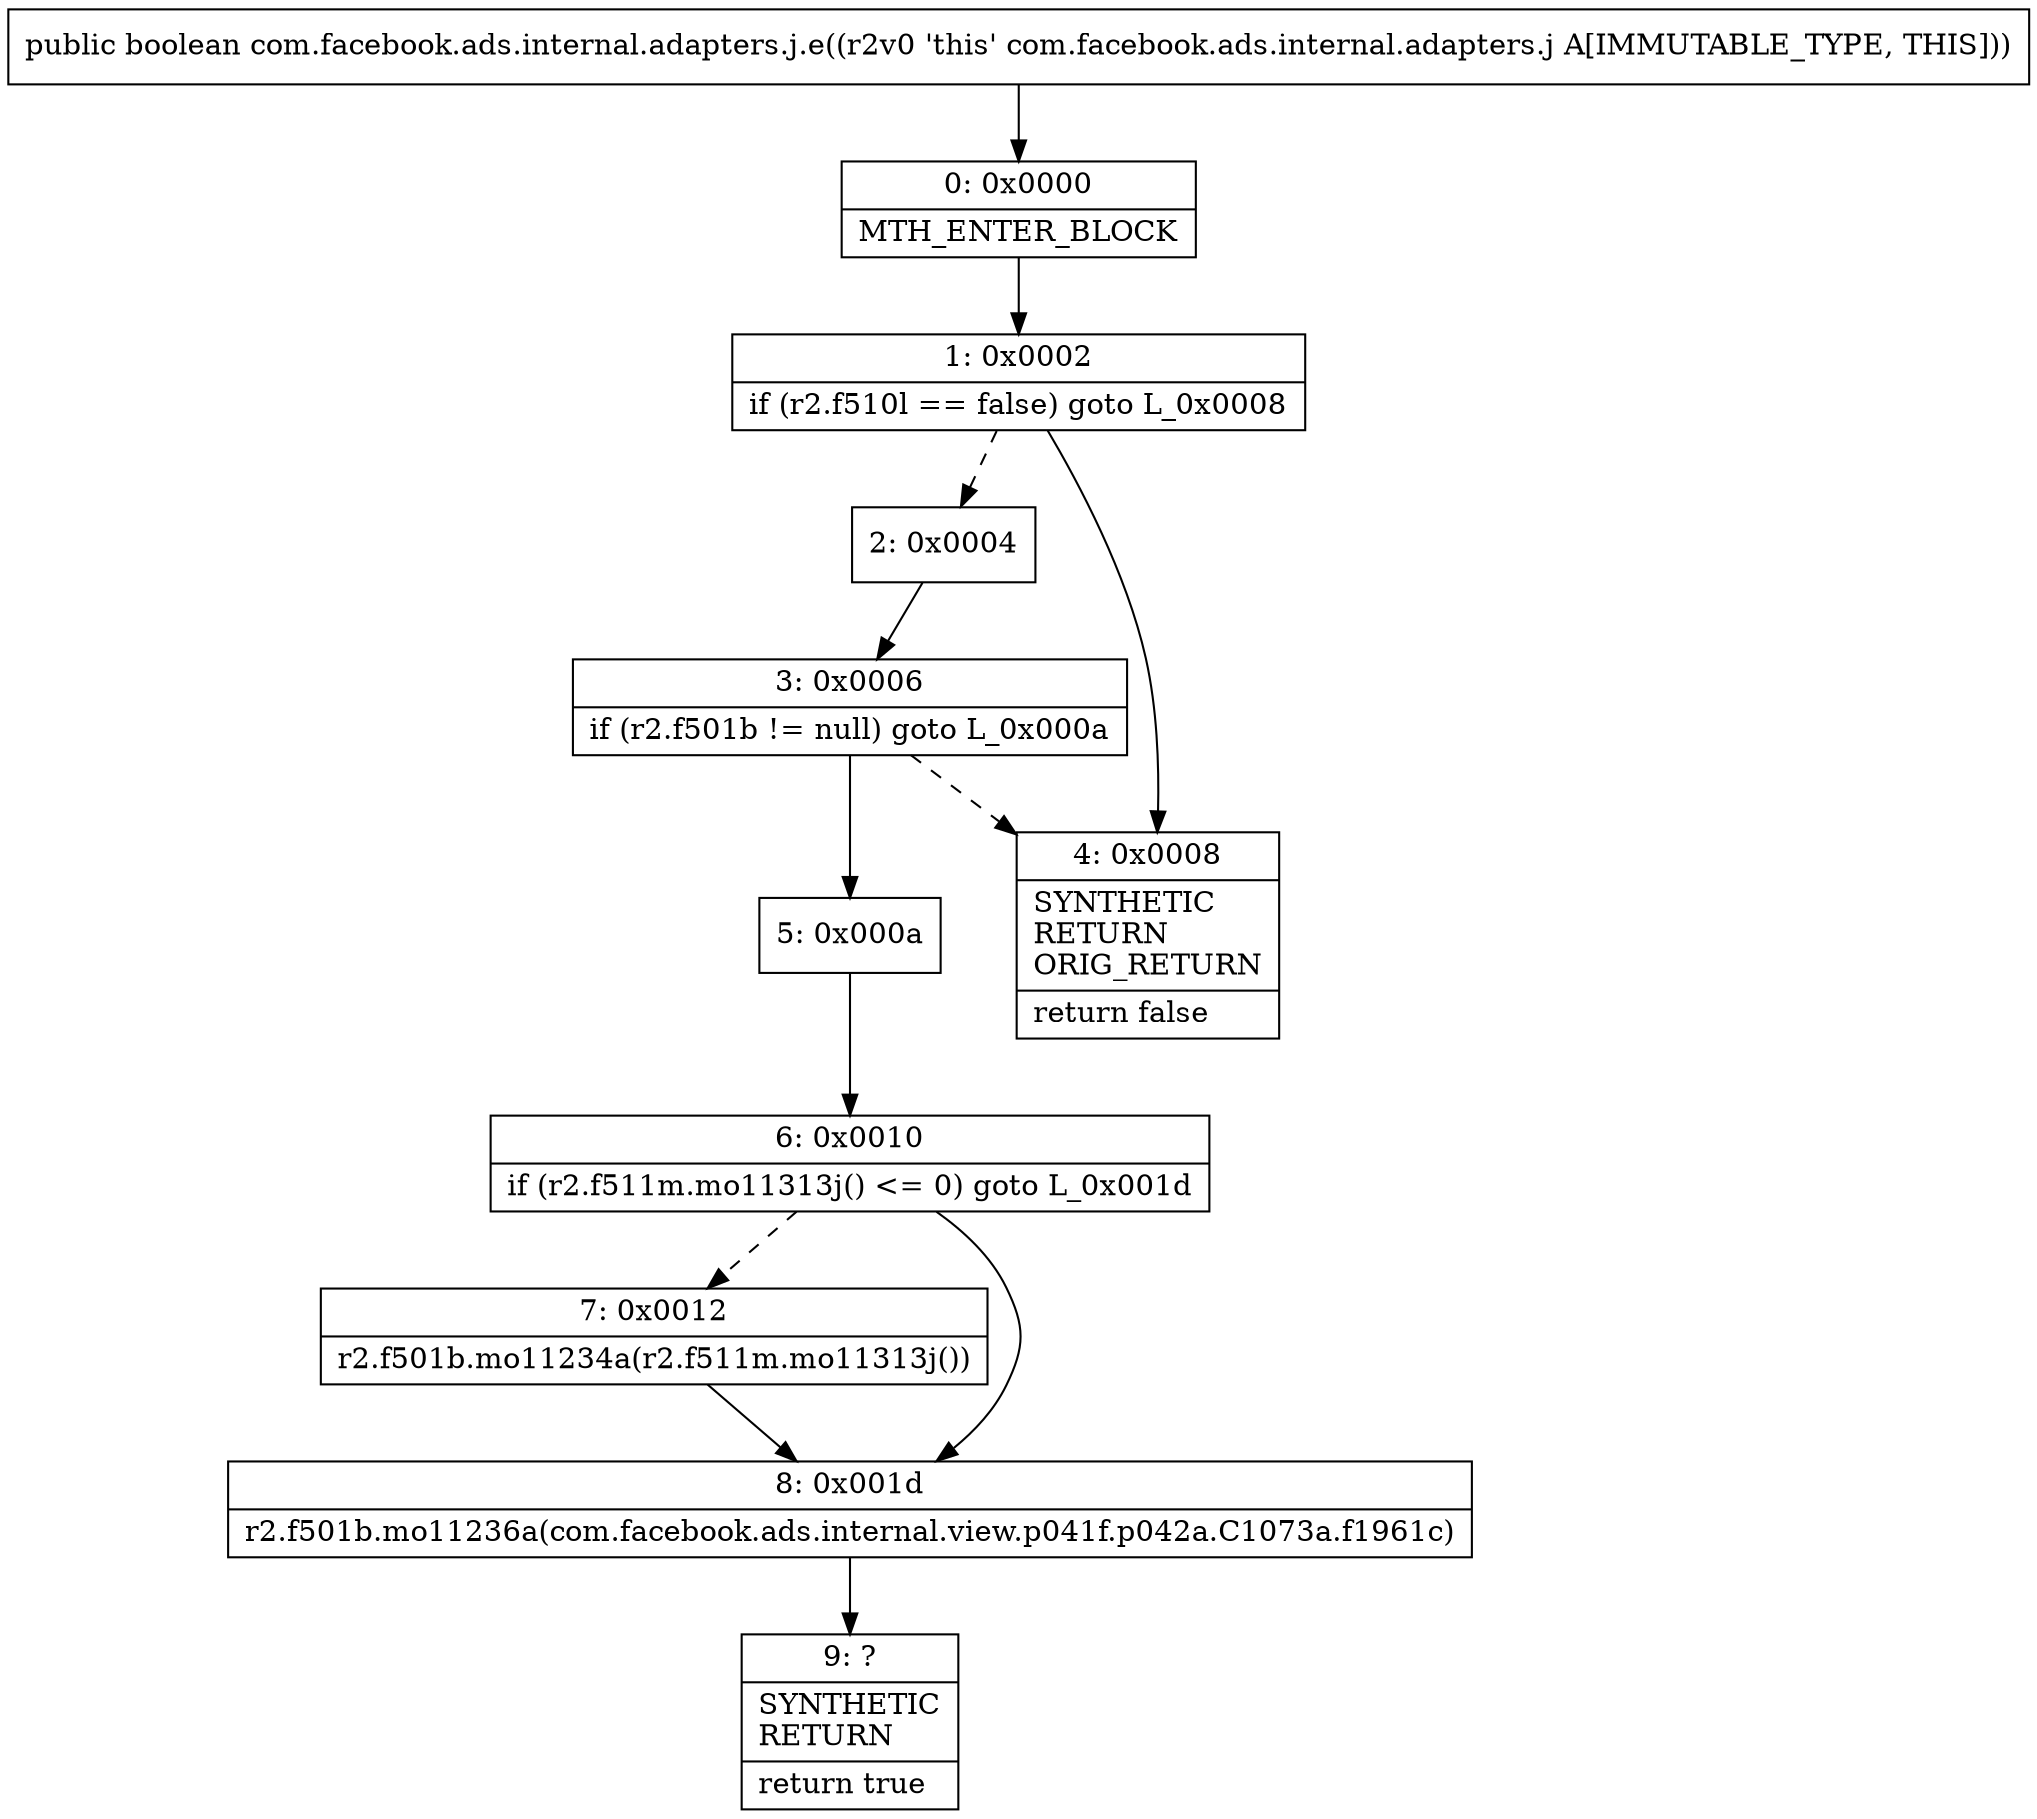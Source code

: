 digraph "CFG forcom.facebook.ads.internal.adapters.j.e()Z" {
Node_0 [shape=record,label="{0\:\ 0x0000|MTH_ENTER_BLOCK\l}"];
Node_1 [shape=record,label="{1\:\ 0x0002|if (r2.f510l == false) goto L_0x0008\l}"];
Node_2 [shape=record,label="{2\:\ 0x0004}"];
Node_3 [shape=record,label="{3\:\ 0x0006|if (r2.f501b != null) goto L_0x000a\l}"];
Node_4 [shape=record,label="{4\:\ 0x0008|SYNTHETIC\lRETURN\lORIG_RETURN\l|return false\l}"];
Node_5 [shape=record,label="{5\:\ 0x000a}"];
Node_6 [shape=record,label="{6\:\ 0x0010|if (r2.f511m.mo11313j() \<= 0) goto L_0x001d\l}"];
Node_7 [shape=record,label="{7\:\ 0x0012|r2.f501b.mo11234a(r2.f511m.mo11313j())\l}"];
Node_8 [shape=record,label="{8\:\ 0x001d|r2.f501b.mo11236a(com.facebook.ads.internal.view.p041f.p042a.C1073a.f1961c)\l}"];
Node_9 [shape=record,label="{9\:\ ?|SYNTHETIC\lRETURN\l|return true\l}"];
MethodNode[shape=record,label="{public boolean com.facebook.ads.internal.adapters.j.e((r2v0 'this' com.facebook.ads.internal.adapters.j A[IMMUTABLE_TYPE, THIS])) }"];
MethodNode -> Node_0;
Node_0 -> Node_1;
Node_1 -> Node_2[style=dashed];
Node_1 -> Node_4;
Node_2 -> Node_3;
Node_3 -> Node_4[style=dashed];
Node_3 -> Node_5;
Node_5 -> Node_6;
Node_6 -> Node_7[style=dashed];
Node_6 -> Node_8;
Node_7 -> Node_8;
Node_8 -> Node_9;
}

